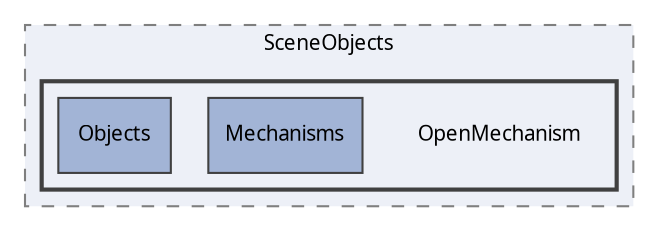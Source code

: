 digraph "OpenMechanism"
{
 // LATEX_PDF_SIZE
  edge [fontname="Calibrii",fontsize="10",labelfontname="Calibrii",labelfontsize="10"];
  node [fontname="Calibrii",fontsize="10",shape=record];
  compound=true
  subgraph clusterdir_79ca98e166273881dce8a08fc014b956 {
    graph [ bgcolor="#edf0f7", pencolor="grey50", style="filled,dashed,", label="SceneObjects", fontname="Calibrii", fontsize="10", URL="dir_79ca98e166273881dce8a08fc014b956.html"]
  subgraph clusterdir_8534970120b8989d0c05a6b68a87fe21 {
    graph [ bgcolor="#edf0f7", pencolor="grey25", style="filled,bold,", label="", fontname="Calibrii", fontsize="10", URL="dir_8534970120b8989d0c05a6b68a87fe21.html"]
    dir_8534970120b8989d0c05a6b68a87fe21 [shape=plaintext, label="OpenMechanism"];
  dir_4337376a29d1f56b889351d59b9c9923 [shape=box, label="Mechanisms", style="filled,", fillcolor="#a2b4d6", color="grey25", URL="dir_4337376a29d1f56b889351d59b9c9923.html"];
  dir_9286b3dc1d61bbbe1ef3d0a720c94cdc [shape=box, label="Objects", style="filled,", fillcolor="#a2b4d6", color="grey25", URL="dir_9286b3dc1d61bbbe1ef3d0a720c94cdc.html"];
  }
  }
}
